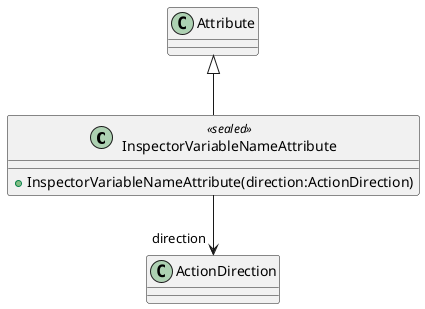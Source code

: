 @startuml
class InspectorVariableNameAttribute <<sealed>> {
    + InspectorVariableNameAttribute(direction:ActionDirection)
}
Attribute <|-- InspectorVariableNameAttribute
InspectorVariableNameAttribute --> "direction" ActionDirection
@enduml
